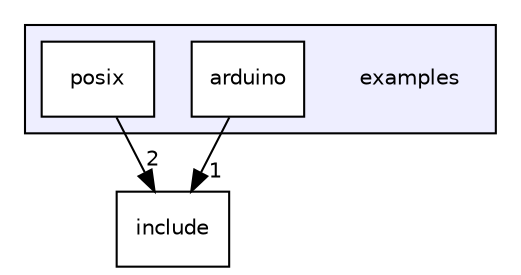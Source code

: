 digraph "examples" {
  compound=true
  node [ fontsize="10", fontname="Helvetica"];
  edge [ labelfontsize="10", labelfontname="Helvetica"];
  subgraph clusterdir_d28a4824dc47e487b107a5db32ef43c4 {
    graph [ bgcolor="#eeeeff", pencolor="black", label="" URL="dir_d28a4824dc47e487b107a5db32ef43c4.html"];
    dir_d28a4824dc47e487b107a5db32ef43c4 [shape=plaintext label="examples"];
    dir_0e535fa075b5ad5af8b26417851ab675 [shape=box label="arduino" color="black" fillcolor="white" style="filled" URL="dir_0e535fa075b5ad5af8b26417851ab675.html"];
    dir_8b7d9ea34daa46e607611fc035e8fedf [shape=box label="posix" color="black" fillcolor="white" style="filled" URL="dir_8b7d9ea34daa46e607611fc035e8fedf.html"];
  }
  dir_d44c64559bbebec7f509842c48db8b23 [shape=box label="include" URL="dir_d44c64559bbebec7f509842c48db8b23.html"];
  dir_8b7d9ea34daa46e607611fc035e8fedf->dir_d44c64559bbebec7f509842c48db8b23 [headlabel="2", labeldistance=1.5 headhref="dir_000002_000003.html"];
  dir_0e535fa075b5ad5af8b26417851ab675->dir_d44c64559bbebec7f509842c48db8b23 [headlabel="1", labeldistance=1.5 headhref="dir_000001_000003.html"];
}
